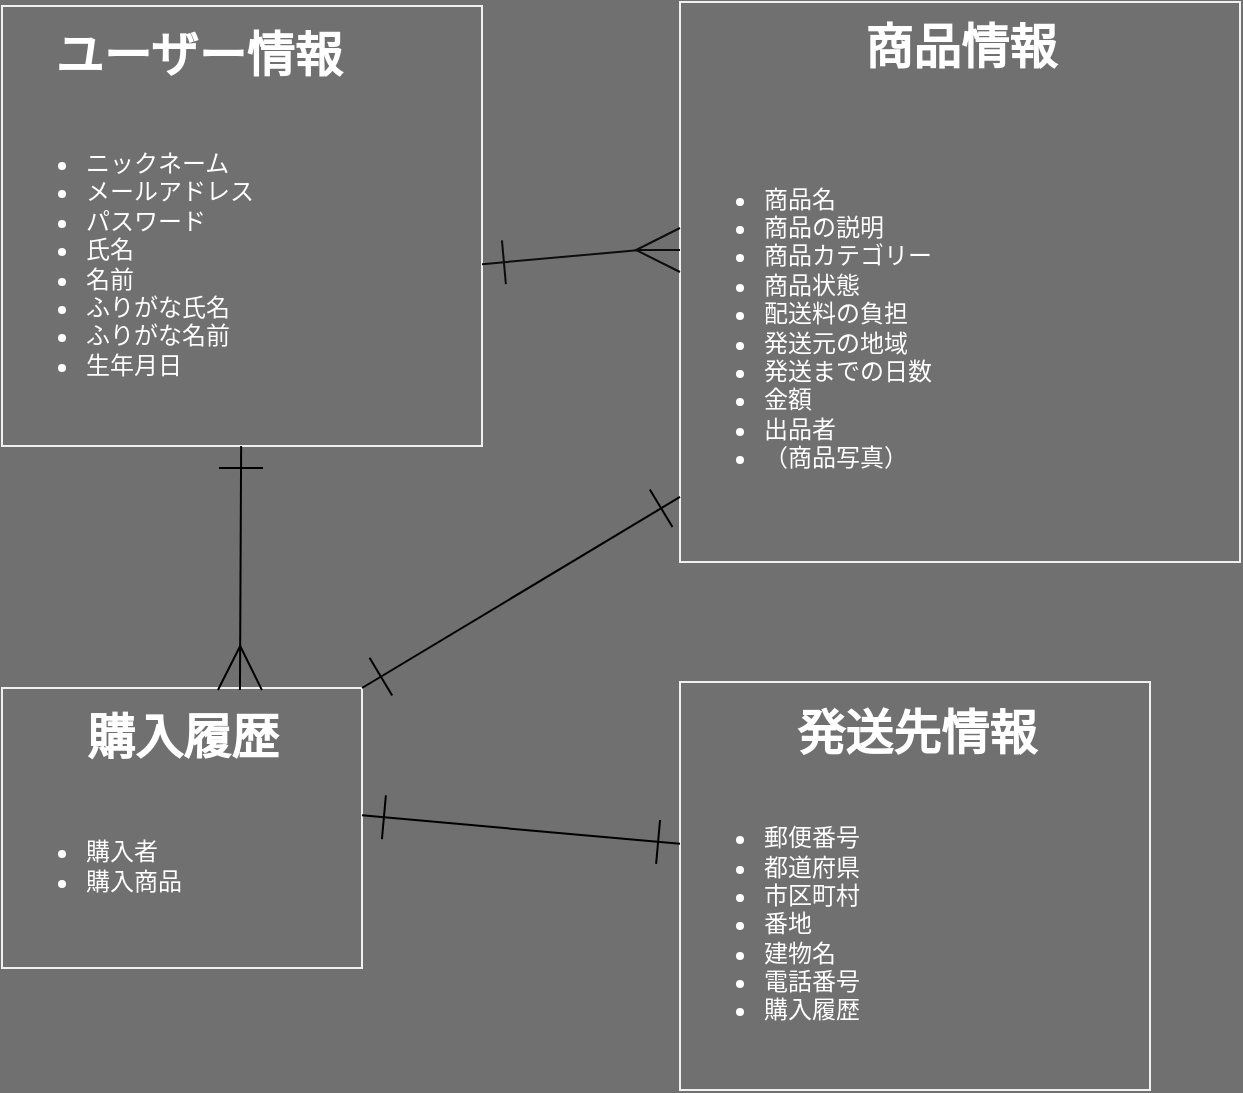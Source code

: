 <mxfile>
    <diagram id="akAnI0R9bvu1f19qkEFr" name="ページ1">
        <mxGraphModel dx="386" dy="680" grid="0" gridSize="10" guides="1" tooltips="1" connect="1" arrows="1" fold="1" page="0" pageScale="1" pageWidth="827" pageHeight="1169" background="#707070" math="0" shadow="0">
            <root>
                <mxCell id="0"/>
                <mxCell id="1" parent="0"/>
                <mxCell id="20" value="" style="group;perimeterSpacing=3;fillColor=none;strokeColor=#f0f0f0;labelBackgroundColor=none;fontColor=#FFFFFF;labelBorderColor=none;" parent="1" vertex="1" connectable="0">
                    <mxGeometry x="61" y="32" width="240" height="220" as="geometry"/>
                </mxCell>
                <mxCell id="18" value="&lt;ul&gt;&lt;li&gt;ニックネーム&lt;/li&gt;&lt;li&gt;メールアドレス&lt;/li&gt;&lt;li&gt;パスワード&lt;/li&gt;&lt;li&gt;氏名&lt;/li&gt;&lt;li&gt;名前&lt;/li&gt;&lt;li&gt;ふりがな氏名&lt;/li&gt;&lt;li&gt;ふりがな名前&lt;/li&gt;&lt;li&gt;生年月日&lt;/li&gt;&lt;/ul&gt;" style="text;strokeColor=none;fillColor=none;html=1;whiteSpace=wrap;verticalAlign=middle;overflow=hidden;labelBackgroundColor=none;fontColor=#FFFFFF;labelBorderColor=none;" parent="20" vertex="1">
                    <mxGeometry y="38.18" width="240" height="181.82" as="geometry"/>
                </mxCell>
                <mxCell id="19" value="ユーザー情報" style="text;strokeColor=none;fillColor=none;html=1;fontSize=24;fontStyle=1;verticalAlign=middle;align=center;labelBackgroundColor=none;fontColor=#FFFFFF;labelBorderColor=none;" parent="20" vertex="1">
                    <mxGeometry width="196.364" height="50.909" as="geometry"/>
                </mxCell>
                <mxCell id="21" value="" style="group;strokeColor=#f0f0f0;perimeterSpacing=3;labelBackgroundColor=none;fontColor=#FFFFFF;labelBorderColor=none;" parent="1" vertex="1" connectable="0">
                    <mxGeometry x="400" y="30" width="280" height="280" as="geometry"/>
                </mxCell>
                <mxCell id="22" value="&lt;ul&gt;&lt;li&gt;商品名&lt;/li&gt;&lt;li&gt;商品の説明&lt;/li&gt;&lt;li&gt;商品カテゴリー&lt;/li&gt;&lt;li&gt;商品状態&lt;/li&gt;&lt;li&gt;配送料の負担&lt;/li&gt;&lt;li&gt;発送元の地域&lt;/li&gt;&lt;li&gt;発送までの日数&lt;/li&gt;&lt;li&gt;金額&lt;/li&gt;&lt;li&gt;出品者&lt;/li&gt;&lt;li&gt;（商品写真）&lt;/li&gt;&lt;/ul&gt;" style="text;strokeColor=none;fillColor=none;html=1;whiteSpace=wrap;verticalAlign=middle;overflow=hidden;labelBackgroundColor=none;fontColor=#FFFFFF;labelBorderColor=none;" parent="21" vertex="1">
                    <mxGeometry y="46.67" width="280" height="233.33" as="geometry"/>
                </mxCell>
                <mxCell id="23" value="商品情報" style="text;strokeColor=none;fillColor=none;html=1;fontSize=24;fontStyle=1;verticalAlign=middle;align=center;labelBackgroundColor=none;fontColor=#FFFFFF;labelBorderColor=none;" parent="21" vertex="1">
                    <mxGeometry width="280" height="46.667" as="geometry"/>
                </mxCell>
                <mxCell id="24" value="" style="group;perimeterSpacing=3;strokeColor=#f0f0f0;labelBackgroundColor=none;fontColor=#FFFFFF;labelBorderColor=none;" parent="1" vertex="1" connectable="0">
                    <mxGeometry x="61" y="373" width="180" height="140" as="geometry"/>
                </mxCell>
                <mxCell id="25" value="&lt;ul&gt;&lt;li&gt;購入者&lt;/li&gt;&lt;li&gt;購入商品&lt;/li&gt;&lt;/ul&gt;" style="text;strokeColor=none;fillColor=none;html=1;whiteSpace=wrap;verticalAlign=middle;overflow=hidden;labelBackgroundColor=none;fontColor=#FFFFFF;labelBorderColor=none;" parent="24" vertex="1">
                    <mxGeometry y="38.182" width="180" height="101.818" as="geometry"/>
                </mxCell>
                <mxCell id="26" value="購入履歴" style="text;strokeColor=none;fillColor=none;html=1;fontSize=24;fontStyle=1;verticalAlign=middle;align=center;labelBackgroundColor=none;fontColor=#FFFFFF;labelBorderColor=none;" parent="24" vertex="1">
                    <mxGeometry width="180" height="50.909" as="geometry"/>
                </mxCell>
                <mxCell id="27" value="" style="group;perimeterSpacing=3;strokeColor=#f0f0f0;labelBackgroundColor=none;fontColor=#FFFFFF;labelBorderColor=none;" parent="1" vertex="1" connectable="0">
                    <mxGeometry x="400" y="370" width="235" height="204" as="geometry"/>
                </mxCell>
                <mxCell id="28" value="&lt;ul&gt;&lt;li&gt;郵便番号&lt;/li&gt;&lt;li&gt;都道府県&lt;/li&gt;&lt;li&gt;市区町村&lt;/li&gt;&lt;li&gt;番地&lt;/li&gt;&lt;li&gt;建物名&lt;/li&gt;&lt;li&gt;電話番号&lt;/li&gt;&lt;li&gt;購入履歴&lt;/li&gt;&lt;/ul&gt;" style="text;strokeColor=none;fillColor=none;html=1;whiteSpace=wrap;verticalAlign=middle;overflow=hidden;labelBackgroundColor=none;fontColor=#FFFFFF;labelBorderColor=none;" parent="27" vertex="1">
                    <mxGeometry y="41.18" width="235" height="159" as="geometry"/>
                </mxCell>
                <mxCell id="29" value="発送先情報" style="text;strokeColor=none;fillColor=none;html=1;fontSize=24;fontStyle=1;verticalAlign=middle;align=center;labelBackgroundColor=none;fontColor=#FFFFFF;labelBorderColor=none;" parent="27" vertex="1">
                    <mxGeometry width="235" height="52" as="geometry"/>
                </mxCell>
                <mxCell id="31" style="rounded=0;orthogonalLoop=1;jettySize=auto;html=1;exitX=1;exitY=0.5;exitDx=0;exitDy=0;strokeWidth=1;endArrow=ERmany;endFill=0;endSize=20;startSize=20;startArrow=ERone;startFill=0;labelBackgroundColor=none;fontColor=#FFFFFF;labelBorderColor=#000000;fontSize=11;strokeColor=#0D0D0D;" parent="1" source="18" edge="1">
                    <mxGeometry relative="1" as="geometry">
                        <mxPoint x="400" y="154" as="targetPoint"/>
                        <Array as="points">
                            <mxPoint x="380" y="154"/>
                        </Array>
                    </mxGeometry>
                </mxCell>
                <mxCell id="40" style="edgeStyle=none;rounded=0;orthogonalLoop=1;jettySize=auto;html=1;entryX=0.661;entryY=0.02;entryDx=0;entryDy=0;entryPerimeter=0;startArrow=ERone;startFill=0;endArrow=ERmany;endFill=0;startSize=20;endSize=20;strokeWidth=1;labelBackgroundColor=none;fontColor=#FFFFFF;labelBorderColor=#000000;" parent="1" source="18" target="26" edge="1">
                    <mxGeometry relative="1" as="geometry"/>
                </mxCell>
                <mxCell id="42" style="edgeStyle=none;rounded=0;orthogonalLoop=1;jettySize=auto;html=1;entryX=1;entryY=0;entryDx=0;entryDy=0;startArrow=ERone;startFill=0;endArrow=ERone;endFill=0;startSize=20;endSize=20;strokeWidth=1;labelBackgroundColor=none;fontColor=#FFFFFF;labelBorderColor=#000000;" parent="1" source="22" target="26" edge="1">
                    <mxGeometry relative="1" as="geometry"/>
                </mxCell>
                <mxCell id="41" style="edgeStyle=none;rounded=0;orthogonalLoop=1;jettySize=auto;html=1;exitX=1;exitY=0.25;exitDx=0;exitDy=0;entryX=0;entryY=0.25;entryDx=0;entryDy=0;startArrow=ERone;startFill=0;endArrow=ERone;endFill=0;startSize=20;endSize=20;strokeWidth=1;labelBackgroundColor=none;fontColor=#FFFFFF;labelBorderColor=#000000;" parent="1" source="25" target="28" edge="1">
                    <mxGeometry relative="1" as="geometry"/>
                </mxCell>
            </root>
        </mxGraphModel>
    </diagram>
</mxfile>